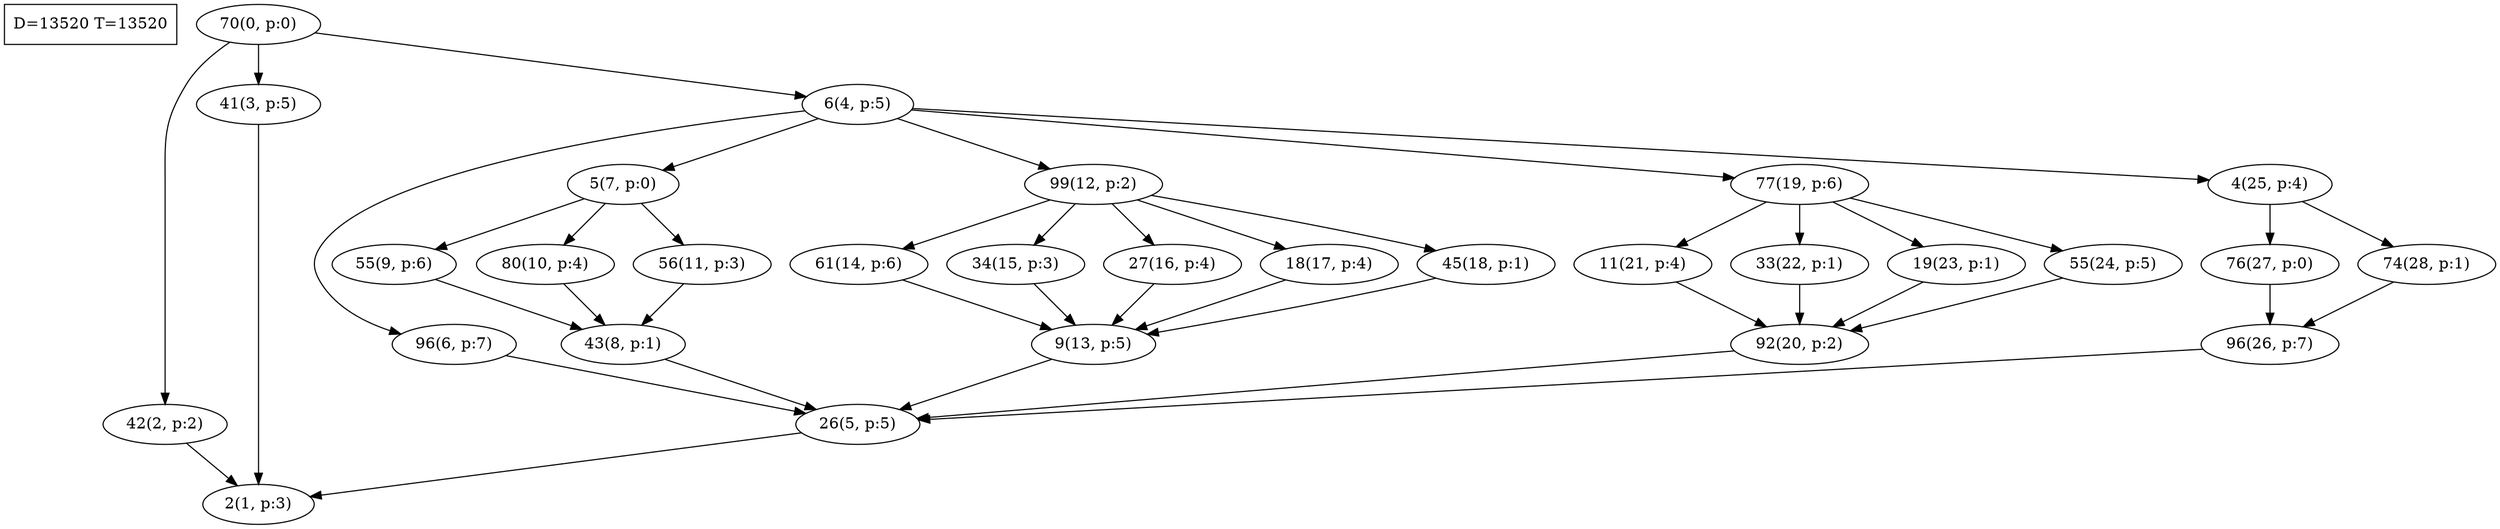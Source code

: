 digraph Task {
i [shape=box, label="D=13520 T=13520"]; 
0 [label="70(0, p:0)"];
1 [label="2(1, p:3)"];
2 [label="42(2, p:2)"];
3 [label="41(3, p:5)"];
4 [label="6(4, p:5)"];
5 [label="26(5, p:5)"];
6 [label="96(6, p:7)"];
7 [label="5(7, p:0)"];
8 [label="43(8, p:1)"];
9 [label="55(9, p:6)"];
10 [label="80(10, p:4)"];
11 [label="56(11, p:3)"];
12 [label="99(12, p:2)"];
13 [label="9(13, p:5)"];
14 [label="61(14, p:6)"];
15 [label="34(15, p:3)"];
16 [label="27(16, p:4)"];
17 [label="18(17, p:4)"];
18 [label="45(18, p:1)"];
19 [label="77(19, p:6)"];
20 [label="92(20, p:2)"];
21 [label="11(21, p:4)"];
22 [label="33(22, p:1)"];
23 [label="19(23, p:1)"];
24 [label="55(24, p:5)"];
25 [label="4(25, p:4)"];
26 [label="96(26, p:7)"];
27 [label="76(27, p:0)"];
28 [label="74(28, p:1)"];
0 -> 2;
0 -> 3;
0 -> 4;
2 -> 1;
3 -> 1;
4 -> 6;
4 -> 7;
4 -> 12;
4 -> 19;
4 -> 25;
5 -> 1;
6 -> 5;
7 -> 9;
7 -> 10;
7 -> 11;
8 -> 5;
9 -> 8;
10 -> 8;
11 -> 8;
12 -> 14;
12 -> 15;
12 -> 16;
12 -> 17;
12 -> 18;
13 -> 5;
14 -> 13;
15 -> 13;
16 -> 13;
17 -> 13;
18 -> 13;
19 -> 21;
19 -> 22;
19 -> 23;
19 -> 24;
20 -> 5;
21 -> 20;
22 -> 20;
23 -> 20;
24 -> 20;
25 -> 27;
25 -> 28;
26 -> 5;
27 -> 26;
28 -> 26;
}